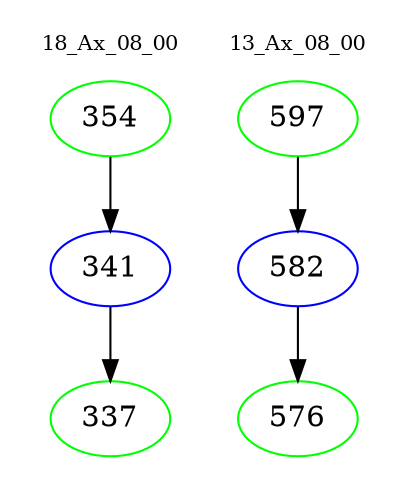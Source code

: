 digraph{
subgraph cluster_0 {
color = white
label = "18_Ax_08_00";
fontsize=10;
T0_354 [label="354", color="green"]
T0_354 -> T0_341 [color="black"]
T0_341 [label="341", color="blue"]
T0_341 -> T0_337 [color="black"]
T0_337 [label="337", color="green"]
}
subgraph cluster_1 {
color = white
label = "13_Ax_08_00";
fontsize=10;
T1_597 [label="597", color="green"]
T1_597 -> T1_582 [color="black"]
T1_582 [label="582", color="blue"]
T1_582 -> T1_576 [color="black"]
T1_576 [label="576", color="green"]
}
}
